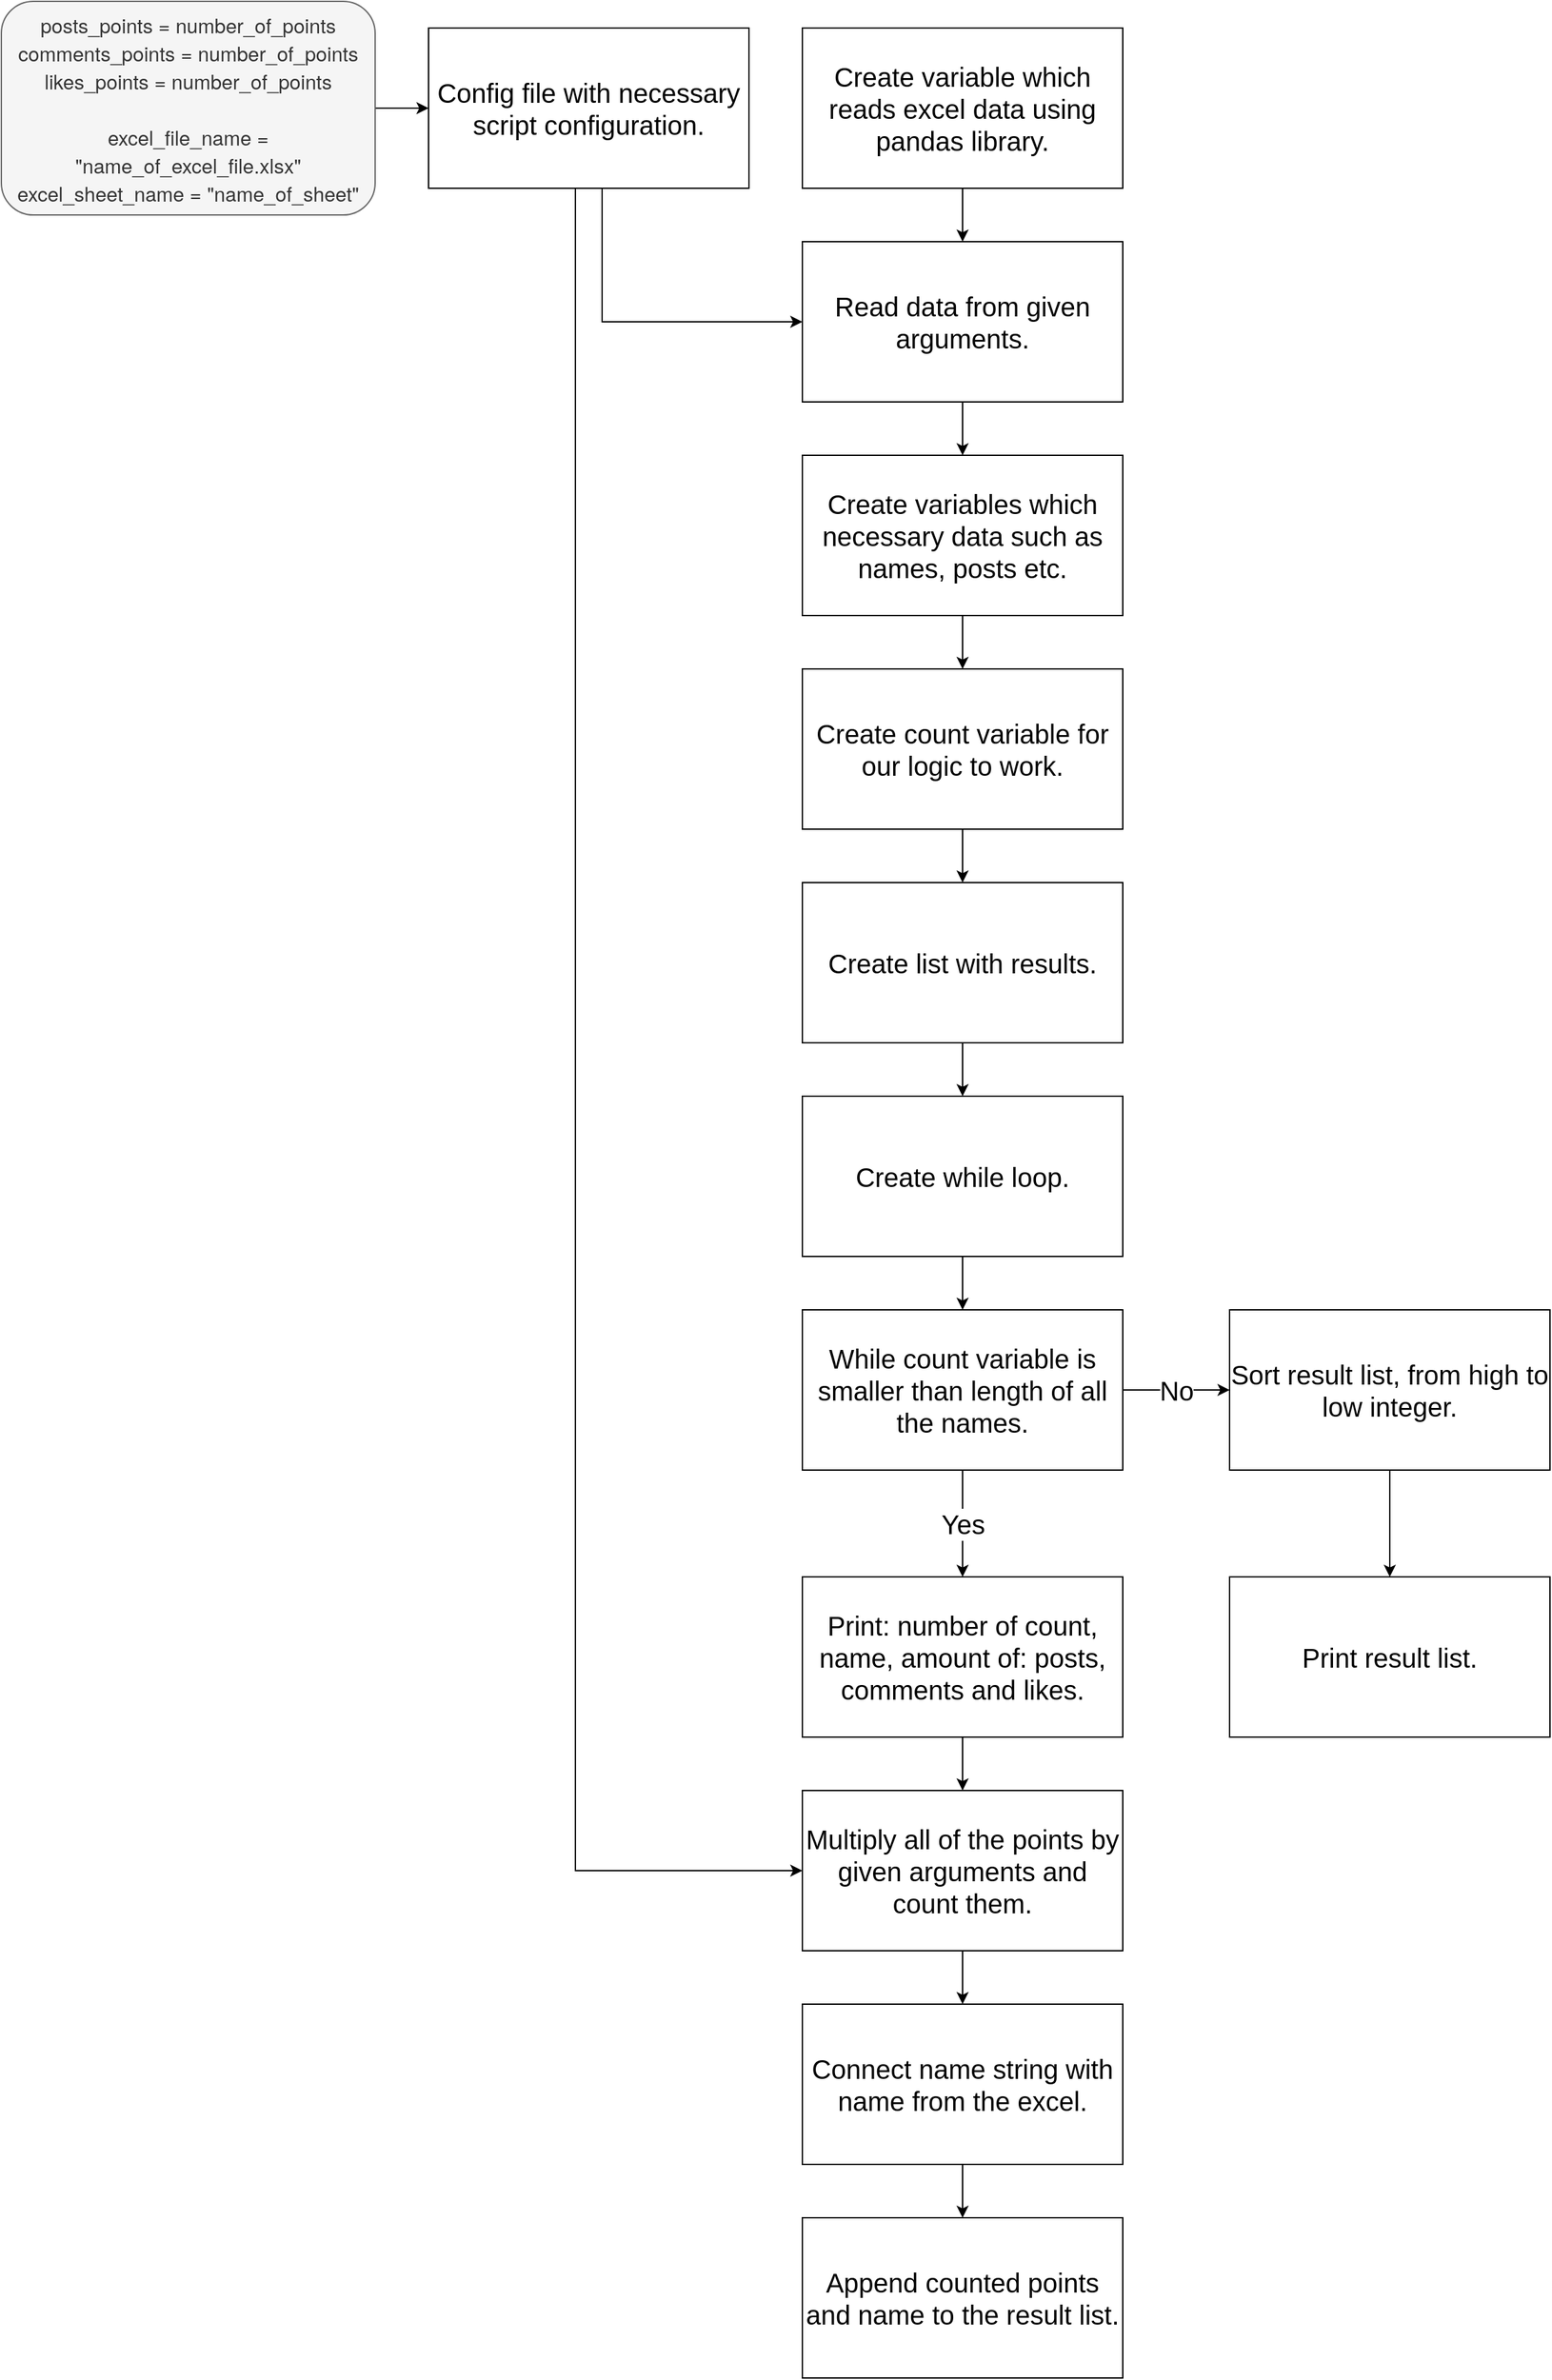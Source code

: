 <mxfile version="16.5.1" type="device"><diagram id="QZEjcRt-l6H47-yH1Q2-" name="Page-1"><mxGraphModel dx="3215" dy="1488" grid="1" gridSize="10" guides="1" tooltips="1" connect="1" arrows="1" fold="1" page="1" pageScale="1" pageWidth="850" pageHeight="1100" math="0" shadow="0"><root><mxCell id="0"/><mxCell id="1" parent="0"/><mxCell id="4hQsYOWcvKwaAI3heT9l-7" style="edgeStyle=orthogonalEdgeStyle;rounded=0;orthogonalLoop=1;jettySize=auto;html=1;exitX=0.5;exitY=1;exitDx=0;exitDy=0;entryX=0.5;entryY=0;entryDx=0;entryDy=0;fontSize=20;" edge="1" parent="1" source="4hQsYOWcvKwaAI3heT9l-1" target="4hQsYOWcvKwaAI3heT9l-4"><mxGeometry relative="1" as="geometry"/></mxCell><mxCell id="4hQsYOWcvKwaAI3heT9l-1" value="&lt;font style=&quot;font-size: 20px&quot;&gt;Create variable which reads excel data using pandas library.&lt;/font&gt;" style="rounded=0;whiteSpace=wrap;html=1;" vertex="1" parent="1"><mxGeometry x="-120" y="80" width="240" height="120" as="geometry"/></mxCell><mxCell id="4hQsYOWcvKwaAI3heT9l-12" style="edgeStyle=orthogonalEdgeStyle;rounded=0;orthogonalLoop=1;jettySize=auto;html=1;exitX=0.5;exitY=1;exitDx=0;exitDy=0;fontSize=20;" edge="1" parent="1" source="4hQsYOWcvKwaAI3heT9l-4" target="4hQsYOWcvKwaAI3heT9l-9"><mxGeometry relative="1" as="geometry"/></mxCell><mxCell id="4hQsYOWcvKwaAI3heT9l-4" value="&lt;font style=&quot;font-size: 20px&quot;&gt;Read data from given arguments.&lt;/font&gt;" style="rounded=0;whiteSpace=wrap;html=1;" vertex="1" parent="1"><mxGeometry x="-120" y="240" width="240" height="120" as="geometry"/></mxCell><mxCell id="4hQsYOWcvKwaAI3heT9l-21" style="edgeStyle=orthogonalEdgeStyle;rounded=0;orthogonalLoop=1;jettySize=auto;html=1;exitX=0.5;exitY=1;exitDx=0;exitDy=0;entryX=0;entryY=0.5;entryDx=0;entryDy=0;fontSize=20;" edge="1" parent="1" source="4hQsYOWcvKwaAI3heT9l-6" target="4hQsYOWcvKwaAI3heT9l-4"><mxGeometry relative="1" as="geometry"><Array as="points"><mxPoint x="-270" y="200"/><mxPoint x="-270" y="300"/></Array></mxGeometry></mxCell><mxCell id="4hQsYOWcvKwaAI3heT9l-37" style="edgeStyle=orthogonalEdgeStyle;rounded=0;orthogonalLoop=1;jettySize=auto;html=1;exitX=0.5;exitY=1;exitDx=0;exitDy=0;entryX=0;entryY=0.5;entryDx=0;entryDy=0;fontSize=20;" edge="1" parent="1" source="4hQsYOWcvKwaAI3heT9l-6" target="4hQsYOWcvKwaAI3heT9l-30"><mxGeometry relative="1" as="geometry"><Array as="points"><mxPoint x="-290" y="200"/><mxPoint x="-290" y="1460"/></Array></mxGeometry></mxCell><mxCell id="4hQsYOWcvKwaAI3heT9l-6" value="&lt;span style=&quot;font-size: 20px&quot;&gt;Config file with necessary script configuration.&lt;/span&gt;" style="rounded=0;whiteSpace=wrap;html=1;" vertex="1" parent="1"><mxGeometry x="-400" y="80" width="240" height="120" as="geometry"/></mxCell><mxCell id="4hQsYOWcvKwaAI3heT9l-13" style="edgeStyle=orthogonalEdgeStyle;rounded=0;orthogonalLoop=1;jettySize=auto;html=1;exitX=0.5;exitY=1;exitDx=0;exitDy=0;entryX=0.5;entryY=0;entryDx=0;entryDy=0;fontSize=20;" edge="1" parent="1" source="4hQsYOWcvKwaAI3heT9l-9" target="4hQsYOWcvKwaAI3heT9l-10"><mxGeometry relative="1" as="geometry"/></mxCell><mxCell id="4hQsYOWcvKwaAI3heT9l-9" value="&lt;span style=&quot;font-size: 20px&quot;&gt;Create variables which necessary data such as names, posts etc.&lt;/span&gt;" style="rounded=0;whiteSpace=wrap;html=1;" vertex="1" parent="1"><mxGeometry x="-120" y="400" width="240" height="120" as="geometry"/></mxCell><mxCell id="4hQsYOWcvKwaAI3heT9l-14" style="edgeStyle=orthogonalEdgeStyle;rounded=0;orthogonalLoop=1;jettySize=auto;html=1;exitX=0.5;exitY=1;exitDx=0;exitDy=0;entryX=0.5;entryY=0;entryDx=0;entryDy=0;fontSize=20;" edge="1" parent="1" source="4hQsYOWcvKwaAI3heT9l-10" target="4hQsYOWcvKwaAI3heT9l-11"><mxGeometry relative="1" as="geometry"/></mxCell><mxCell id="4hQsYOWcvKwaAI3heT9l-10" value="&lt;span style=&quot;font-size: 20px&quot;&gt;Create count variable for our logic to work.&lt;/span&gt;" style="rounded=0;whiteSpace=wrap;html=1;" vertex="1" parent="1"><mxGeometry x="-120" y="560" width="240" height="120" as="geometry"/></mxCell><mxCell id="4hQsYOWcvKwaAI3heT9l-17" style="edgeStyle=orthogonalEdgeStyle;rounded=0;orthogonalLoop=1;jettySize=auto;html=1;exitX=0.5;exitY=1;exitDx=0;exitDy=0;entryX=0.5;entryY=0;entryDx=0;entryDy=0;fontSize=20;" edge="1" parent="1" source="4hQsYOWcvKwaAI3heT9l-11" target="4hQsYOWcvKwaAI3heT9l-15"><mxGeometry relative="1" as="geometry"/></mxCell><mxCell id="4hQsYOWcvKwaAI3heT9l-11" value="&lt;span style=&quot;font-size: 20px&quot;&gt;Create list with results.&lt;/span&gt;" style="rounded=0;whiteSpace=wrap;html=1;" vertex="1" parent="1"><mxGeometry x="-120" y="720" width="240" height="120" as="geometry"/></mxCell><mxCell id="4hQsYOWcvKwaAI3heT9l-25" style="edgeStyle=orthogonalEdgeStyle;rounded=0;orthogonalLoop=1;jettySize=auto;html=1;exitX=0.5;exitY=1;exitDx=0;exitDy=0;entryX=0.5;entryY=0;entryDx=0;entryDy=0;fontSize=20;" edge="1" parent="1" source="4hQsYOWcvKwaAI3heT9l-15" target="4hQsYOWcvKwaAI3heT9l-18"><mxGeometry relative="1" as="geometry"/></mxCell><mxCell id="4hQsYOWcvKwaAI3heT9l-15" value="&lt;span style=&quot;font-size: 20px&quot;&gt;Create while loop.&lt;/span&gt;" style="rounded=0;whiteSpace=wrap;html=1;" vertex="1" parent="1"><mxGeometry x="-120" y="880" width="240" height="120" as="geometry"/></mxCell><mxCell id="4hQsYOWcvKwaAI3heT9l-27" style="edgeStyle=orthogonalEdgeStyle;rounded=0;orthogonalLoop=1;jettySize=auto;html=1;exitX=0.5;exitY=1;exitDx=0;exitDy=0;entryX=0.5;entryY=0;entryDx=0;entryDy=0;fontSize=20;" edge="1" parent="1" source="4hQsYOWcvKwaAI3heT9l-18" target="4hQsYOWcvKwaAI3heT9l-26"><mxGeometry relative="1" as="geometry"/></mxCell><mxCell id="4hQsYOWcvKwaAI3heT9l-28" value="Yes" style="edgeLabel;html=1;align=center;verticalAlign=middle;resizable=0;points=[];fontSize=20;" vertex="1" connectable="0" parent="4hQsYOWcvKwaAI3heT9l-27"><mxGeometry x="-0.0" relative="1" as="geometry"><mxPoint as="offset"/></mxGeometry></mxCell><mxCell id="4hQsYOWcvKwaAI3heT9l-42" style="edgeStyle=orthogonalEdgeStyle;rounded=0;orthogonalLoop=1;jettySize=auto;html=1;exitX=1;exitY=0.5;exitDx=0;exitDy=0;entryX=0;entryY=0.5;entryDx=0;entryDy=0;fontSize=20;" edge="1" parent="1" source="4hQsYOWcvKwaAI3heT9l-18" target="4hQsYOWcvKwaAI3heT9l-38"><mxGeometry relative="1" as="geometry"/></mxCell><mxCell id="4hQsYOWcvKwaAI3heT9l-43" value="No" style="edgeLabel;html=1;align=center;verticalAlign=middle;resizable=0;points=[];fontSize=20;" vertex="1" connectable="0" parent="4hQsYOWcvKwaAI3heT9l-42"><mxGeometry x="0.001" relative="1" as="geometry"><mxPoint as="offset"/></mxGeometry></mxCell><mxCell id="4hQsYOWcvKwaAI3heT9l-18" value="&lt;span style=&quot;font-size: 20px&quot;&gt;While count variable is smaller than length of all the names.&lt;/span&gt;" style="rounded=0;whiteSpace=wrap;html=1;" vertex="1" parent="1"><mxGeometry x="-120" y="1040" width="240" height="120" as="geometry"/></mxCell><mxCell id="4hQsYOWcvKwaAI3heT9l-31" style="edgeStyle=orthogonalEdgeStyle;rounded=0;orthogonalLoop=1;jettySize=auto;html=1;exitX=0.5;exitY=1;exitDx=0;exitDy=0;entryX=0.5;entryY=0;entryDx=0;entryDy=0;fontSize=20;" edge="1" parent="1" source="4hQsYOWcvKwaAI3heT9l-26" target="4hQsYOWcvKwaAI3heT9l-30"><mxGeometry relative="1" as="geometry"/></mxCell><mxCell id="4hQsYOWcvKwaAI3heT9l-26" value="&lt;span style=&quot;font-size: 20px&quot;&gt;Print: number of count, name, amount of: posts, comments and likes.&lt;/span&gt;" style="rounded=0;whiteSpace=wrap;html=1;" vertex="1" parent="1"><mxGeometry x="-120" y="1240" width="240" height="120" as="geometry"/></mxCell><mxCell id="4hQsYOWcvKwaAI3heT9l-34" style="edgeStyle=orthogonalEdgeStyle;rounded=0;orthogonalLoop=1;jettySize=auto;html=1;exitX=0.5;exitY=1;exitDx=0;exitDy=0;entryX=0.5;entryY=0;entryDx=0;entryDy=0;fontSize=20;" edge="1" parent="1" source="4hQsYOWcvKwaAI3heT9l-30" target="4hQsYOWcvKwaAI3heT9l-32"><mxGeometry relative="1" as="geometry"/></mxCell><mxCell id="4hQsYOWcvKwaAI3heT9l-30" value="&lt;span style=&quot;font-size: 20px&quot;&gt;Multiply all of the points by given arguments and count them.&lt;/span&gt;" style="rounded=0;whiteSpace=wrap;html=1;" vertex="1" parent="1"><mxGeometry x="-120" y="1400" width="240" height="120" as="geometry"/></mxCell><mxCell id="4hQsYOWcvKwaAI3heT9l-36" style="edgeStyle=orthogonalEdgeStyle;rounded=0;orthogonalLoop=1;jettySize=auto;html=1;exitX=0.5;exitY=1;exitDx=0;exitDy=0;entryX=0.5;entryY=0;entryDx=0;entryDy=0;fontSize=20;" edge="1" parent="1" source="4hQsYOWcvKwaAI3heT9l-32" target="4hQsYOWcvKwaAI3heT9l-35"><mxGeometry relative="1" as="geometry"/></mxCell><mxCell id="4hQsYOWcvKwaAI3heT9l-32" value="&lt;span style=&quot;font-size: 20px&quot;&gt;Connect name string with name from the excel.&lt;/span&gt;" style="rounded=0;whiteSpace=wrap;html=1;" vertex="1" parent="1"><mxGeometry x="-120" y="1560" width="240" height="120" as="geometry"/></mxCell><mxCell id="4hQsYOWcvKwaAI3heT9l-35" value="&lt;span style=&quot;font-size: 20px&quot;&gt;Append counted points and name to the result list.&lt;/span&gt;" style="rounded=0;whiteSpace=wrap;html=1;" vertex="1" parent="1"><mxGeometry x="-120" y="1720" width="240" height="120" as="geometry"/></mxCell><mxCell id="4hQsYOWcvKwaAI3heT9l-50" style="edgeStyle=orthogonalEdgeStyle;rounded=0;orthogonalLoop=1;jettySize=auto;html=1;exitX=0.5;exitY=1;exitDx=0;exitDy=0;entryX=0.5;entryY=0;entryDx=0;entryDy=0;fontSize=20;" edge="1" parent="1" source="4hQsYOWcvKwaAI3heT9l-38" target="4hQsYOWcvKwaAI3heT9l-44"><mxGeometry relative="1" as="geometry"/></mxCell><mxCell id="4hQsYOWcvKwaAI3heT9l-38" value="&lt;span style=&quot;font-size: 20px&quot;&gt;Sort result list, from high to low integer.&lt;/span&gt;" style="rounded=0;whiteSpace=wrap;html=1;" vertex="1" parent="1"><mxGeometry x="200" y="1040" width="240" height="120" as="geometry"/></mxCell><mxCell id="4hQsYOWcvKwaAI3heT9l-44" value="&lt;span style=&quot;font-size: 20px&quot;&gt;Print result list.&lt;/span&gt;" style="rounded=0;whiteSpace=wrap;html=1;" vertex="1" parent="1"><mxGeometry x="200" y="1240" width="240" height="120" as="geometry"/></mxCell><mxCell id="4hQsYOWcvKwaAI3heT9l-53" style="edgeStyle=orthogonalEdgeStyle;rounded=0;orthogonalLoop=1;jettySize=auto;html=1;exitX=1;exitY=0.5;exitDx=0;exitDy=0;entryX=0;entryY=0.5;entryDx=0;entryDy=0;fontSize=15;" edge="1" parent="1" source="4hQsYOWcvKwaAI3heT9l-52" target="4hQsYOWcvKwaAI3heT9l-6"><mxGeometry relative="1" as="geometry"/></mxCell><mxCell id="4hQsYOWcvKwaAI3heT9l-52" value="&lt;p class=&quot;p1&quot; style=&quot;margin: 0px ; font-stretch: normal ; line-height: normal ; font-family: &amp;#34;helvetica neue&amp;#34; ; font-size: 15px&quot;&gt;&lt;font style=&quot;font-size: 15px&quot;&gt;posts_points = number_of_points&lt;/font&gt;&lt;/p&gt;&lt;p class=&quot;p1&quot; style=&quot;margin: 0px ; font-stretch: normal ; line-height: normal ; font-family: &amp;#34;helvetica neue&amp;#34; ; font-size: 15px&quot;&gt;&lt;font style=&quot;font-size: 15px&quot;&gt;comments_points = number_of_points&lt;/font&gt;&lt;/p&gt;&lt;p class=&quot;p1&quot; style=&quot;margin: 0px ; font-stretch: normal ; line-height: normal ; font-family: &amp;#34;helvetica neue&amp;#34; ; font-size: 15px&quot;&gt;&lt;font style=&quot;font-size: 15px&quot;&gt;likes_points = number_of_points&lt;/font&gt;&lt;/p&gt;&lt;p class=&quot;p2&quot; style=&quot;margin: 0px ; font-stretch: normal ; line-height: normal ; font-family: &amp;#34;helvetica neue&amp;#34; ; min-height: 15px ; font-size: 15px&quot;&gt;&lt;font style=&quot;font-size: 15px&quot;&gt;&lt;br&gt;&lt;/font&gt;&lt;/p&gt;&lt;p class=&quot;p1&quot; style=&quot;margin: 0px ; font-stretch: normal ; line-height: normal ; font-family: &amp;#34;helvetica neue&amp;#34; ; font-size: 15px&quot;&gt;&lt;font style=&quot;font-size: 15px&quot;&gt;excel_file_name = &quot;name_of_excel_file.xlsx&quot;&lt;/font&gt;&lt;/p&gt;&lt;p class=&quot;p1&quot; style=&quot;margin: 0px ; font-stretch: normal ; line-height: normal ; font-family: &amp;#34;helvetica neue&amp;#34; ; font-size: 15px&quot;&gt;&lt;font style=&quot;font-size: 15px&quot;&gt;excel_sheet_name = &quot;name_of_sheet&quot;&lt;/font&gt;&lt;/p&gt;" style="rounded=1;whiteSpace=wrap;html=1;fontSize=20;fillColor=#f5f5f5;fontColor=#333333;strokeColor=#666666;" vertex="1" parent="1"><mxGeometry x="-720" y="60" width="280" height="160" as="geometry"/></mxCell></root></mxGraphModel></diagram></mxfile>